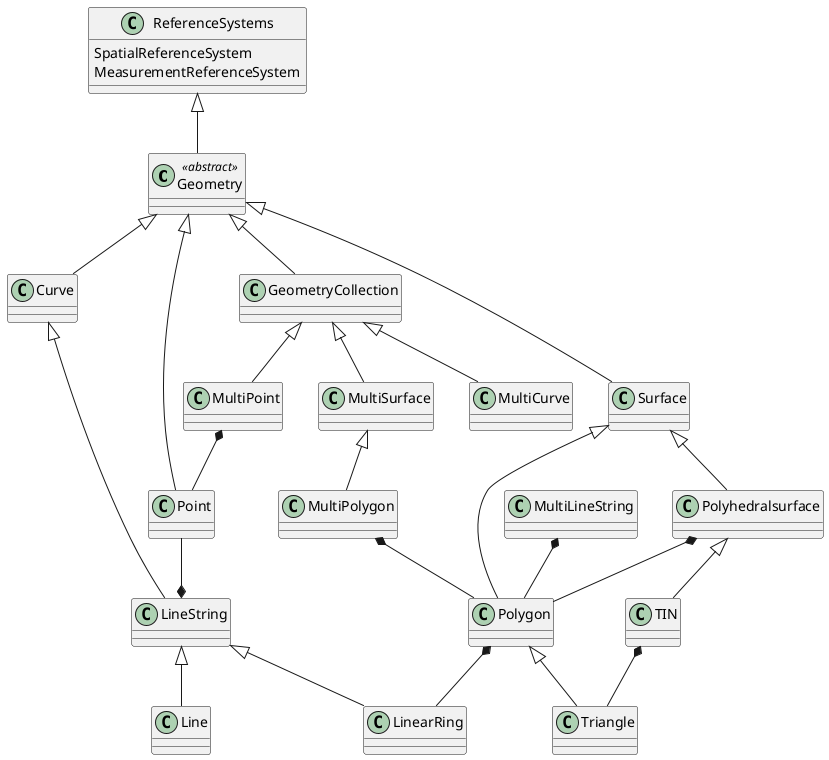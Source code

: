 @startuml
' Add muliplicity to the diagram
class Geometry <<abstract>>

class ReferenceSystems
ReferenceSystems : SpatialReferenceSystem
ReferenceSystems : MeasurementReferenceSystem

ReferenceSystems <|-- Geometry

Geometry <|-- Point
Geometry <|-- Curve
Geometry <|-- Surface
Geometry <|-- GeometryCollection

Curve <|-- LineString
Point --* LineString
MultiPoint *-- Point

Surface <|-- Polygon
Surface <|-- Polyhedralsurface

GeometryCollection <|-- MultiSurface
GeometryCollection <|-- MultiCurve
GeometryCollection <|-- MultiPoint

LineString <|-- Line
LineString <|-- LinearRing
 
Polygon *-- LinearRing
Polygon <|-- Triangle
TIN *-- Triangle

Polyhedralsurface *-- Polygon
Polyhedralsurface <|-- TIN

MultiSurface <|-- MultiPolygon

MultiPolygon *-- Polygon
MultiLineString *-- Polygon
@enduml